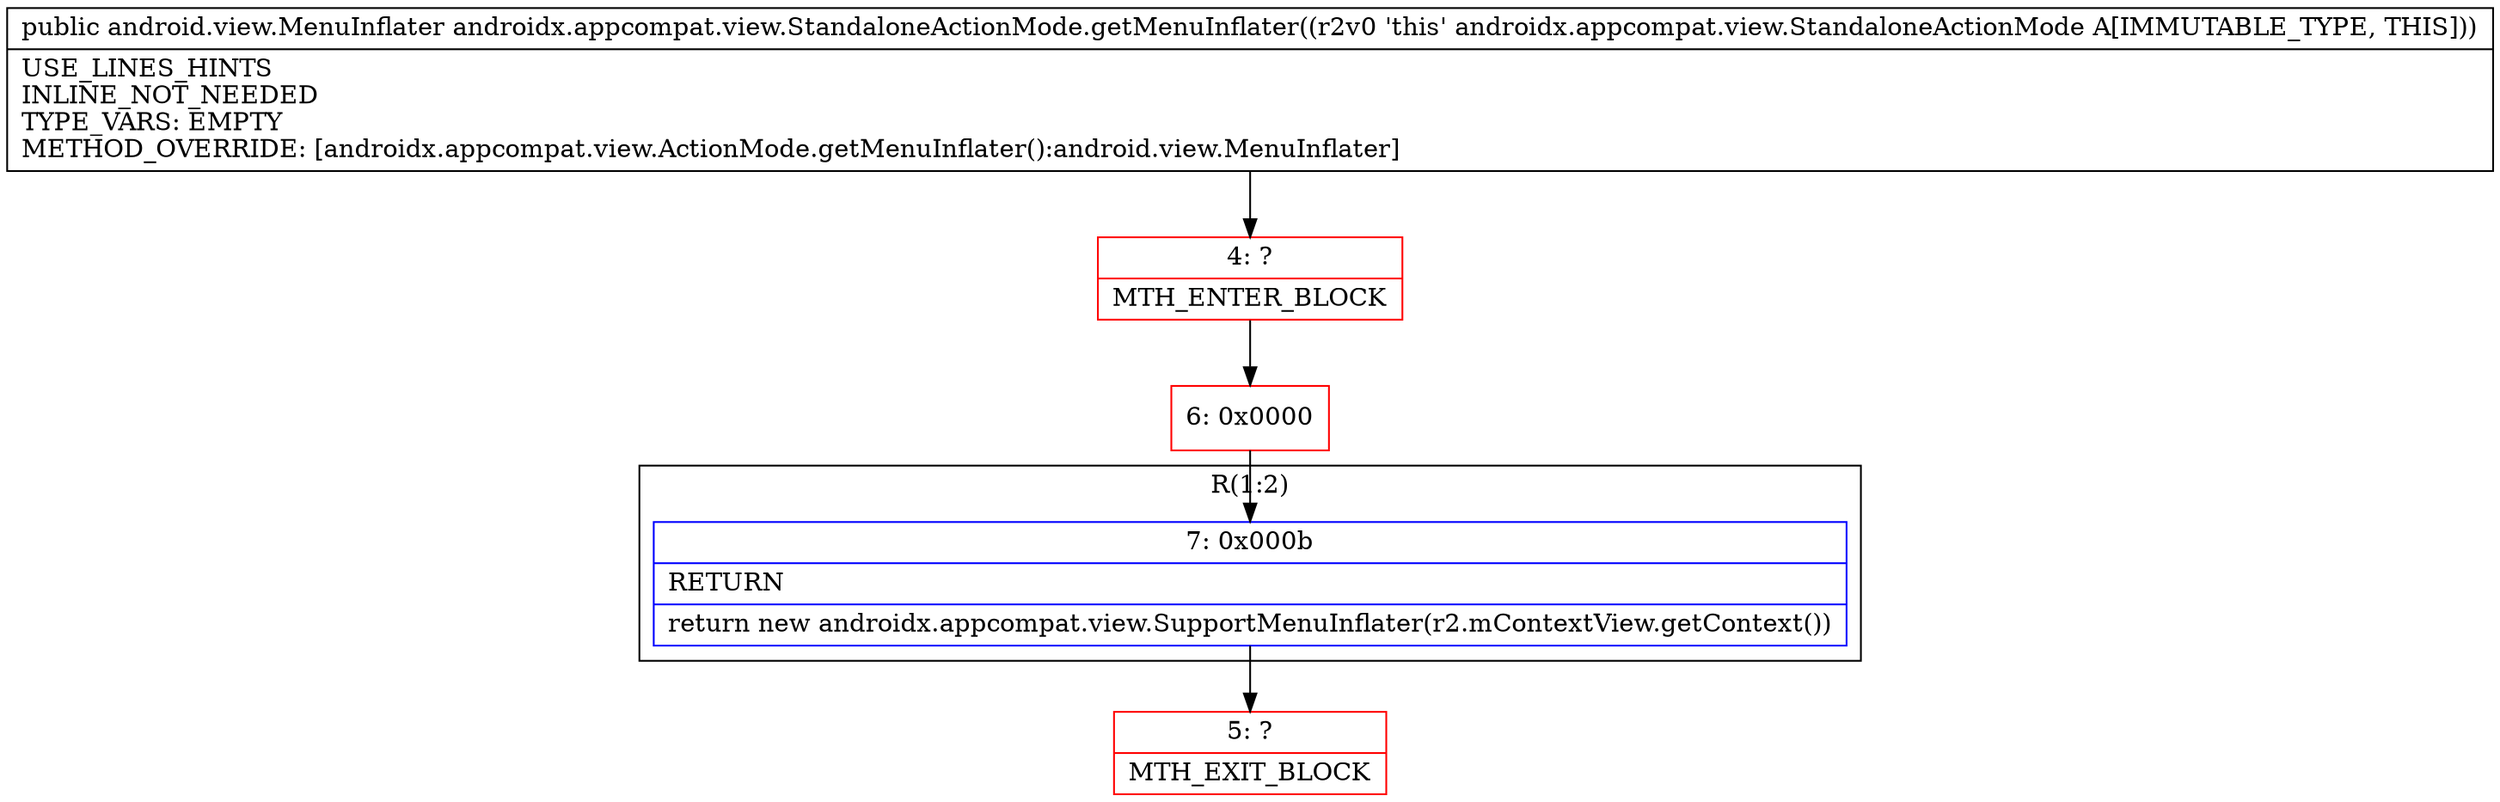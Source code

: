 digraph "CFG forandroidx.appcompat.view.StandaloneActionMode.getMenuInflater()Landroid\/view\/MenuInflater;" {
subgraph cluster_Region_1335236447 {
label = "R(1:2)";
node [shape=record,color=blue];
Node_7 [shape=record,label="{7\:\ 0x000b|RETURN\l|return new androidx.appcompat.view.SupportMenuInflater(r2.mContextView.getContext())\l}"];
}
Node_4 [shape=record,color=red,label="{4\:\ ?|MTH_ENTER_BLOCK\l}"];
Node_6 [shape=record,color=red,label="{6\:\ 0x0000}"];
Node_5 [shape=record,color=red,label="{5\:\ ?|MTH_EXIT_BLOCK\l}"];
MethodNode[shape=record,label="{public android.view.MenuInflater androidx.appcompat.view.StandaloneActionMode.getMenuInflater((r2v0 'this' androidx.appcompat.view.StandaloneActionMode A[IMMUTABLE_TYPE, THIS]))  | USE_LINES_HINTS\lINLINE_NOT_NEEDED\lTYPE_VARS: EMPTY\lMETHOD_OVERRIDE: [androidx.appcompat.view.ActionMode.getMenuInflater():android.view.MenuInflater]\l}"];
MethodNode -> Node_4;Node_7 -> Node_5;
Node_4 -> Node_6;
Node_6 -> Node_7;
}

